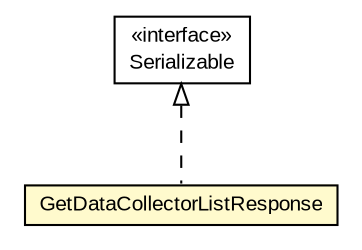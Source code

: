 #!/usr/local/bin/dot
#
# Class diagram 
# Generated by UMLGraph version R5_6-24-gf6e263 (http://www.umlgraph.org/)
#

digraph G {
	edge [fontname="arial",fontsize=10,labelfontname="arial",labelfontsize=10];
	node [fontname="arial",fontsize=10,shape=plaintext];
	nodesep=0.25;
	ranksep=0.5;
	// org.miloss.fgsms.services.interfaces.dataaccessservice.GetDataCollectorListResponse
	c469993 [label=<<table title="org.miloss.fgsms.services.interfaces.dataaccessservice.GetDataCollectorListResponse" border="0" cellborder="1" cellspacing="0" cellpadding="2" port="p" bgcolor="lemonChiffon" href="./GetDataCollectorListResponse.html">
		<tr><td><table border="0" cellspacing="0" cellpadding="1">
<tr><td align="center" balign="center"> GetDataCollectorListResponse </td></tr>
		</table></td></tr>
		</table>>, URL="./GetDataCollectorListResponse.html", fontname="arial", fontcolor="black", fontsize=10.0];
	//org.miloss.fgsms.services.interfaces.dataaccessservice.GetDataCollectorListResponse implements java.io.Serializable
	c470827:p -> c469993:p [dir=back,arrowtail=empty,style=dashed];
	// java.io.Serializable
	c470827 [label=<<table title="java.io.Serializable" border="0" cellborder="1" cellspacing="0" cellpadding="2" port="p" href="http://java.sun.com/j2se/1.4.2/docs/api/java/io/Serializable.html">
		<tr><td><table border="0" cellspacing="0" cellpadding="1">
<tr><td align="center" balign="center"> &#171;interface&#187; </td></tr>
<tr><td align="center" balign="center"> Serializable </td></tr>
		</table></td></tr>
		</table>>, URL="http://java.sun.com/j2se/1.4.2/docs/api/java/io/Serializable.html", fontname="arial", fontcolor="black", fontsize=10.0];
}


